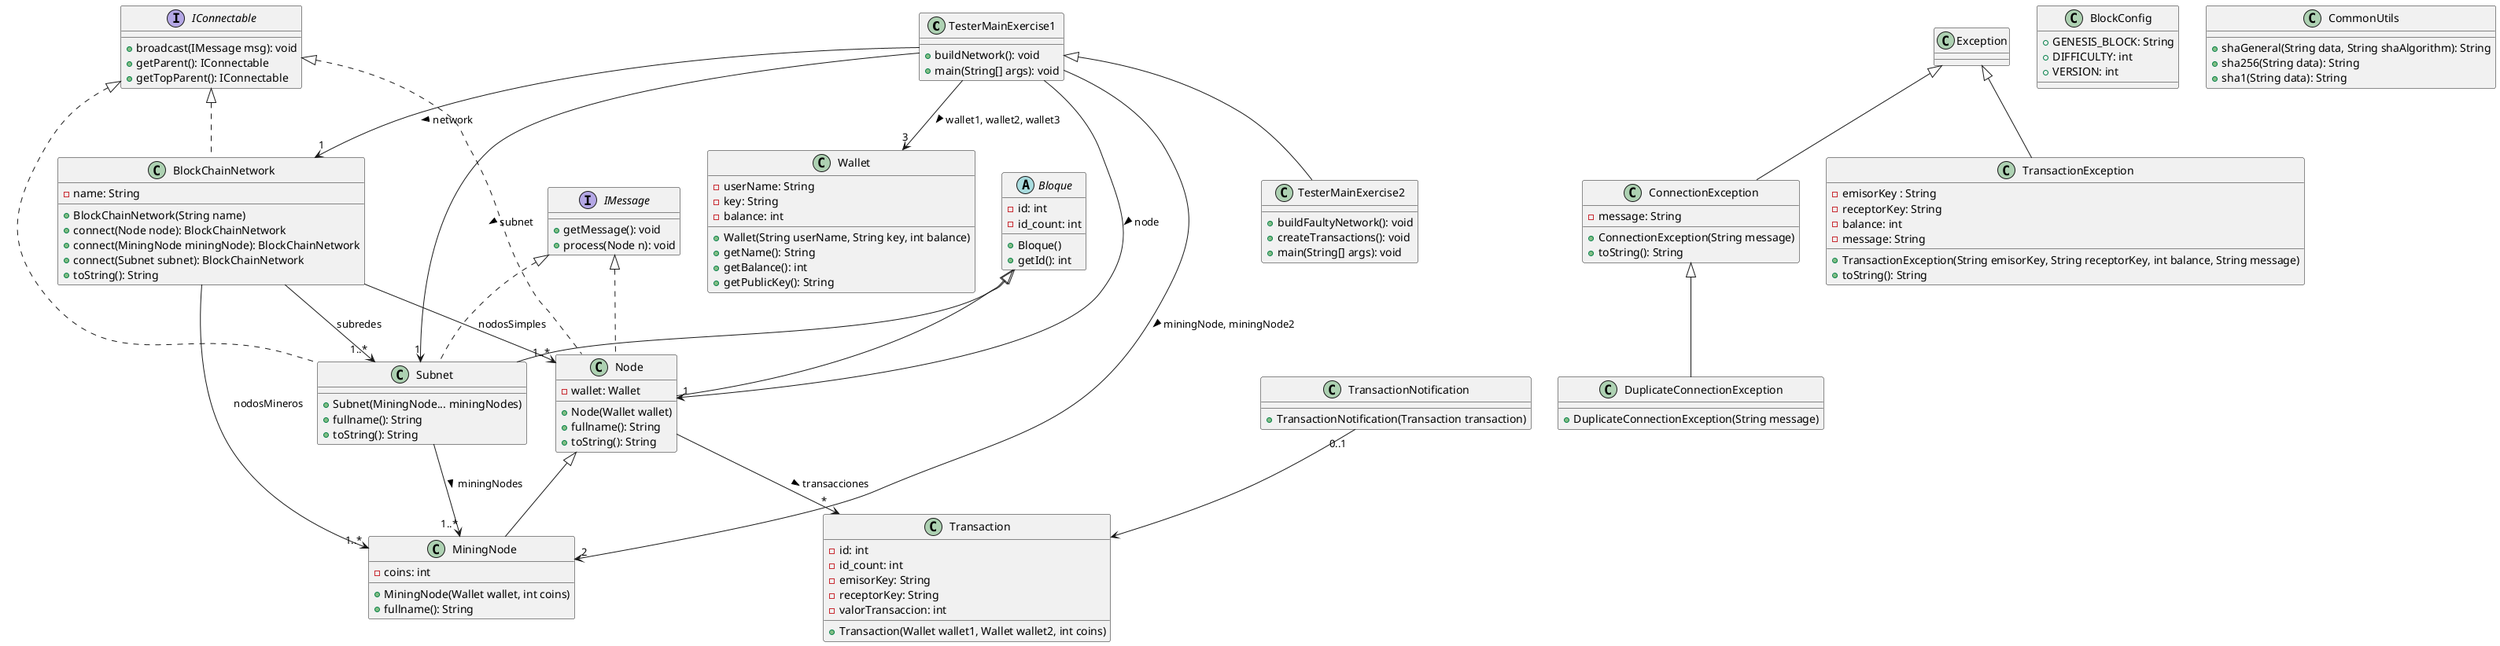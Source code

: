 @startuml Diagrama_A2


class TesterMainExercise1{
    + buildNetwork(): void
    + main(String[] args): void
}

TesterMainExercise1 <|-- TesterMainExercise2

class TesterMainExercise2{
    + buildFaultyNetwork(): void
    + createTransactions(): void
    + main(String[] args): void
}

TesterMainExercise1 --> "3" Wallet: wallet1, wallet2, wallet3 >
TesterMainExercise1 --> "2" MiningNode: miningNode, miningNode2 >
TesterMainExercise1 --> "1" Node: node >
TesterMainExercise1 --> "1" Subnet: subnet >
TesterMainExercise1 --> "1" BlockChainNetwork: network >

class Wallet{
    - userName: String
    - key: String
    - balance: int

    + Wallet(String userName, String key, int balance)
    + getName(): String
    + getBalance(): int
    + getPublicKey(): String
}

'-------------------------------------------------------------'

abstract Bloque{
    - id: int
    - id_count: int

    + Bloque()
    + getId(): int
}

Bloque <|-- Node
Bloque <|-- Subnet

class Node{
    - wallet: Wallet

    + Node(Wallet wallet)
    + fullname(): String
    + toString(): String
}

Node <|-- MiningNode
Node --> "*" Transaction: transacciones >

class MiningNode{
    - coins: int

    + MiningNode(Wallet wallet, int coins)
    + fullname(): String
}

'-------------------------------------------------------------'

class Subnet{
    + Subnet(MiningNode... miningNodes)
    + fullname(): String
    + toString(): String
}

Subnet --> "1..*" MiningNode: miningNodes >

class BlockChainNetwork{
    - name: String
    
    + BlockChainNetwork(String name)
    + connect(Node node): BlockChainNetwork
    + connect(MiningNode miningNode): BlockChainNetwork
    + connect(Subnet subnet): BlockChainNetwork
    + toString(): String
}

BlockChainNetwork --> "1..*" Node: nodosSimples
BlockChainNetwork --> "1..*" MiningNode: nodosMineros
BlockChainNetwork --> "1..*" Subnet: subredes

'-------------------------------------------------------------'

class Transaction{
    - id: int
    - id_count: int
    - emisorKey: String
    - receptorKey: String
    - valorTransaccion: int

    + Transaction(Wallet wallet1, Wallet wallet2, int coins)
}

class TransactionNotification{
    + TransactionNotification(Transaction transaction)
}

TransactionNotification "0..1" --> Transaction

'-------------------------------------------------------------'

interface IMessage{
    + getMessage(): void
    + process(Node n): void
}

IMessage <|.. Node
IMessage <|.. Subnet

interface IConnectable{
    + broadcast(IMessage msg): void
    + getParent(): IConnectable
    + getTopParent(): IConnectable
}

IConnectable <|.. Node
IConnectable <|.. Subnet
IConnectable <|.. BlockChainNetwork

'-------------------------------------------------------------'

Exception <|-- ConnectionException
Exception <|-- TransactionException
ConnectionException <|-- DuplicateConnectionException

class ConnectionException{
    - message: String

    + ConnectionException(String message)
    + toString(): String
}

class DuplicateConnectionException{
    + DuplicateConnectionException(String message)
}

class TransactionException{
    - emisorKey : String
    - receptorKey: String
    - balance: int
    - message: String

    + TransactionException(String emisorKey, String receptorKey, int balance, String message)
    + toString(): String
}

'-------------------------------------------------------------'

class BlockConfig{
    + GENESIS_BLOCK: String
    + DIFFICULTY: int
    + VERSION: int
}

class CommonUtils{
    + shaGeneral(String data, String shaAlgorithm): String
    + sha256(String data): String
    + sha1(String data): String
}

'-------------------------------------------------------------'


@enduml